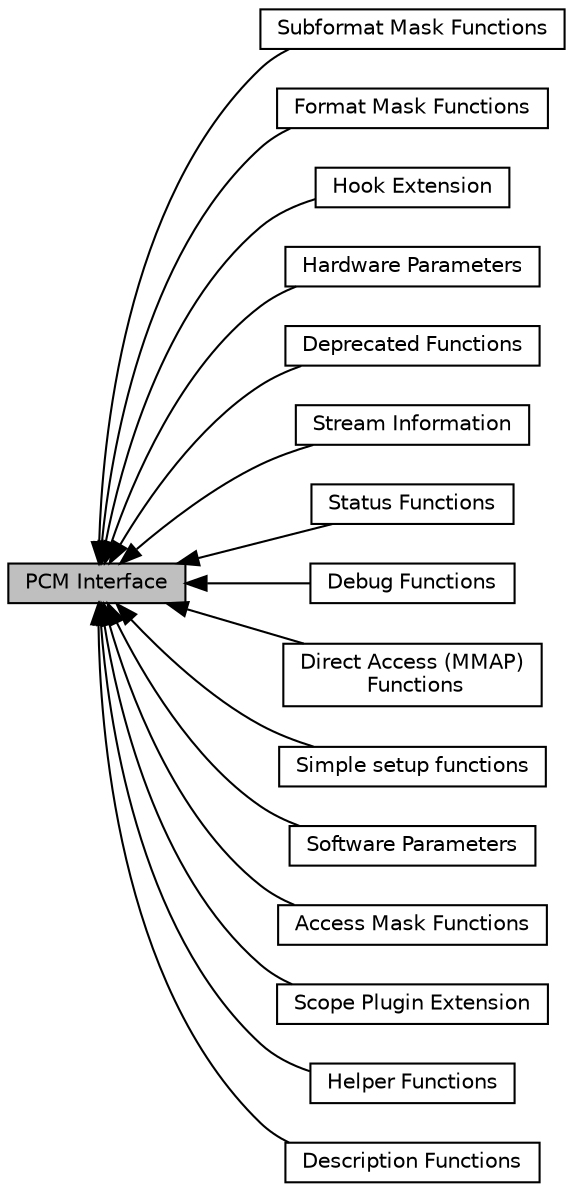 digraph "PCM Interface"
{
  edge [fontname="Helvetica",fontsize="10",labelfontname="Helvetica",labelfontsize="10"];
  node [fontname="Helvetica",fontsize="10",shape=record];
  rankdir=LR;
  Node6 [label="Subformat Mask Functions",height=0.2,width=0.4,color="black", fillcolor="white", style="filled",URL="$group___p_c_m___sub_format.html"];
  Node5 [label="Format Mask Functions",height=0.2,width=0.4,color="black", fillcolor="white", style="filled",URL="$group___p_c_m___format.html"];
  Node12 [label="Hook Extension",height=0.2,width=0.4,color="black", fillcolor="white", style="filled",URL="$group___p_c_m___hook.html"];
  Node2 [label="Hardware Parameters",height=0.2,width=0.4,color="black", fillcolor="white", style="filled",URL="$group___p_c_m___h_w___params.html"];
  Node15 [label="Deprecated Functions",height=0.2,width=0.4,color="black", fillcolor="white", style="filled",URL="$group___p_c_m___deprecated.html"];
  Node1 [label="Stream Information",height=0.2,width=0.4,color="black", fillcolor="white", style="filled",URL="$group___p_c_m___info.html"];
  Node0 [label="PCM Interface",height=0.2,width=0.4,color="black", fillcolor="grey75", style="filled", fontcolor="black"];
  Node7 [label="Status Functions",height=0.2,width=0.4,color="black", fillcolor="white", style="filled",URL="$group___p_c_m___status.html"];
  Node9 [label="Debug Functions",height=0.2,width=0.4,color="black", fillcolor="white", style="filled",URL="$group___p_c_m___dump.html"];
  Node10 [label="Direct Access (MMAP)\l Functions",height=0.2,width=0.4,color="black", fillcolor="white", style="filled",URL="$group___p_c_m___direct.html"];
  Node14 [label="Simple setup functions",height=0.2,width=0.4,color="black", fillcolor="white", style="filled",URL="$group___p_c_m___simple.html"];
  Node3 [label="Software Parameters",height=0.2,width=0.4,color="black", fillcolor="white", style="filled",URL="$group___p_c_m___s_w___params.html"];
  Node4 [label="Access Mask Functions",height=0.2,width=0.4,color="black", fillcolor="white", style="filled",URL="$group___p_c_m___access.html"];
  Node13 [label="Scope Plugin Extension",height=0.2,width=0.4,color="black", fillcolor="white", style="filled",URL="$group___p_c_m___scope.html"];
  Node11 [label="Helper Functions",height=0.2,width=0.4,color="black", fillcolor="white", style="filled",URL="$group___p_c_m___helpers.html"];
  Node8 [label="Description Functions",height=0.2,width=0.4,color="black", fillcolor="white", style="filled",URL="$group___p_c_m___description.html"];
  Node0->Node1 [shape=plaintext, dir="back", style="solid"];
  Node0->Node2 [shape=plaintext, dir="back", style="solid"];
  Node0->Node3 [shape=plaintext, dir="back", style="solid"];
  Node0->Node4 [shape=plaintext, dir="back", style="solid"];
  Node0->Node5 [shape=plaintext, dir="back", style="solid"];
  Node0->Node6 [shape=plaintext, dir="back", style="solid"];
  Node0->Node7 [shape=plaintext, dir="back", style="solid"];
  Node0->Node8 [shape=plaintext, dir="back", style="solid"];
  Node0->Node9 [shape=plaintext, dir="back", style="solid"];
  Node0->Node10 [shape=plaintext, dir="back", style="solid"];
  Node0->Node11 [shape=plaintext, dir="back", style="solid"];
  Node0->Node12 [shape=plaintext, dir="back", style="solid"];
  Node0->Node13 [shape=plaintext, dir="back", style="solid"];
  Node0->Node14 [shape=plaintext, dir="back", style="solid"];
  Node0->Node15 [shape=plaintext, dir="back", style="solid"];
}
